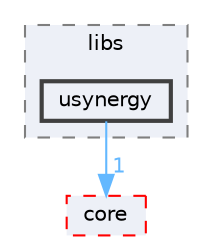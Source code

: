 digraph "runtime/imgui/examples/libs/usynergy"
{
 // LATEX_PDF_SIZE
  bgcolor="transparent";
  edge [fontname=Helvetica,fontsize=10,labelfontname=Helvetica,labelfontsize=10];
  node [fontname=Helvetica,fontsize=10,shape=box,height=0.2,width=0.4];
  compound=true
  subgraph clusterdir_a93cf287d33429ee66b99c7b5fc2326f {
    graph [ bgcolor="#edf0f7", pencolor="grey50", label="libs", fontname=Helvetica,fontsize=10 style="filled,dashed", URL="dir_a93cf287d33429ee66b99c7b5fc2326f.html",tooltip=""]
  dir_765ad044ba55ef341934b15b187b015c [label="usynergy", fillcolor="#edf0f7", color="grey25", style="filled,bold", URL="dir_765ad044ba55ef341934b15b187b015c.html",tooltip=""];
  }
  dir_0b94c9ea5f3d98712a457061cc05ff83 [label="core", fillcolor="#edf0f7", color="red", style="filled,dashed", URL="dir_0b94c9ea5f3d98712a457061cc05ff83.html",tooltip=""];
  dir_765ad044ba55ef341934b15b187b015c->dir_0b94c9ea5f3d98712a457061cc05ff83 [headlabel="1", labeldistance=1.5 headhref="dir_000130_000023.html" href="dir_000130_000023.html" color="steelblue1" fontcolor="steelblue1"];
}
